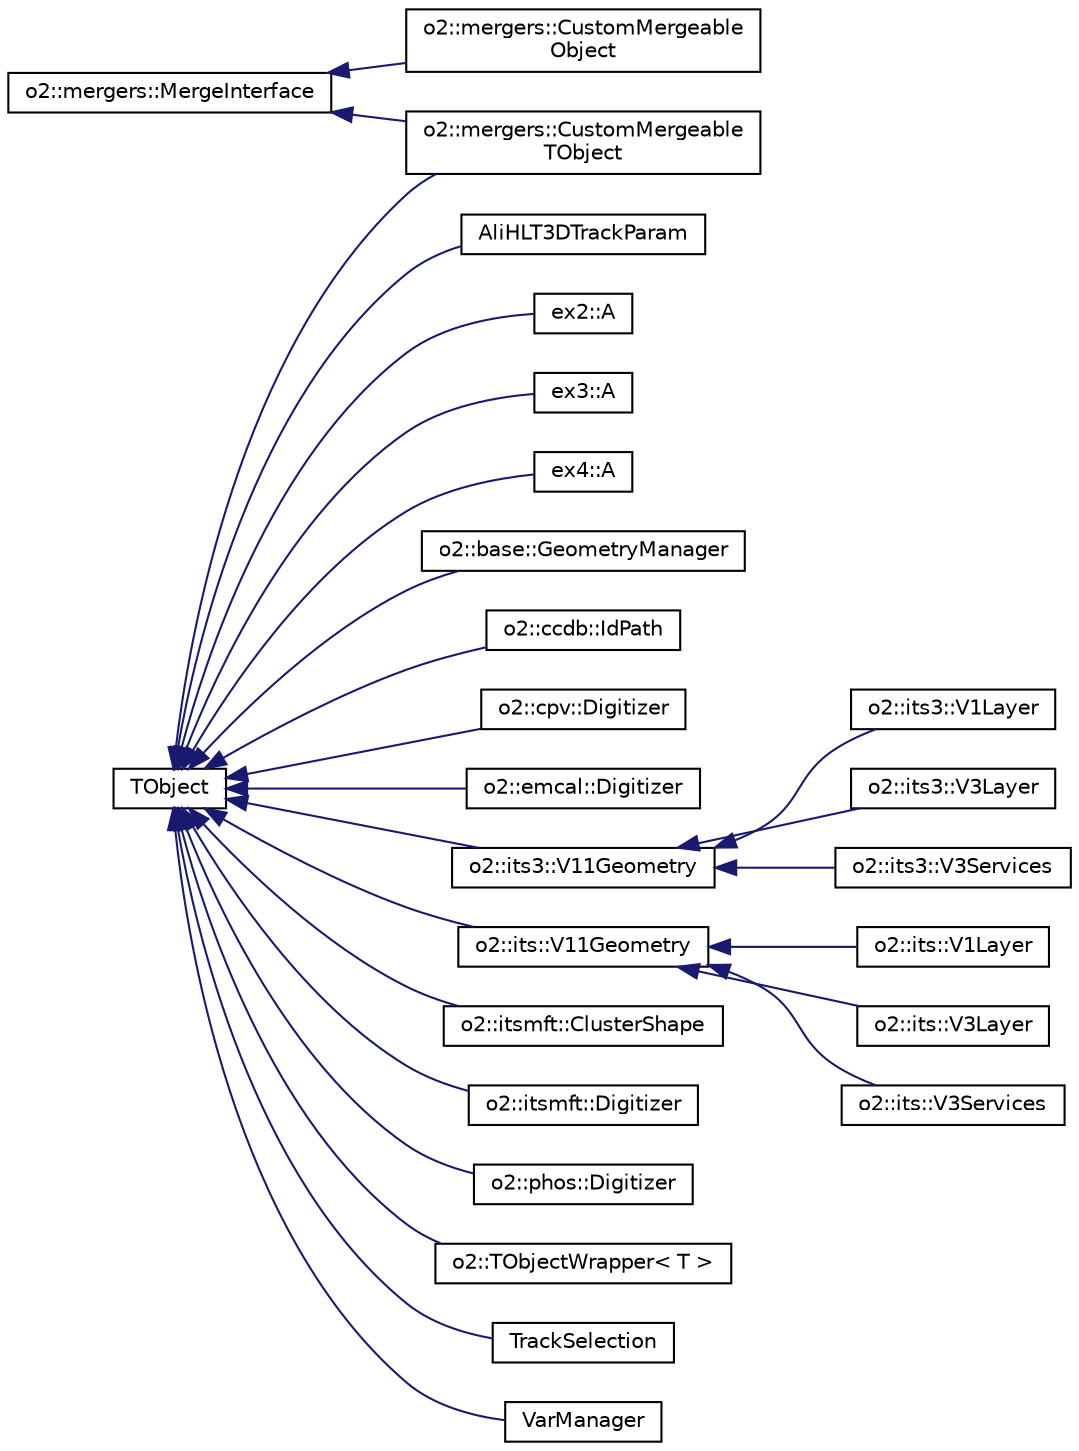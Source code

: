 digraph "Graphical Class Hierarchy"
{
 // INTERACTIVE_SVG=YES
  bgcolor="transparent";
  edge [fontname="Helvetica",fontsize="10",labelfontname="Helvetica",labelfontsize="10"];
  node [fontname="Helvetica",fontsize="10",shape=record];
  rankdir="LR";
  Node960 [label="o2::mergers::MergeInterface",height=0.2,width=0.4,color="black",URL="$d6/d00/classo2_1_1mergers_1_1MergeInterface.html",tooltip="An interface which allows to merge custom objects. "];
  Node960 -> Node961 [dir="back",color="midnightblue",fontsize="10",style="solid",fontname="Helvetica"];
  Node961 [label="o2::mergers::CustomMergeable\lObject",height=0.2,width=0.4,color="black",URL="$d8/ddf/classo2_1_1mergers_1_1CustomMergeableObject.html"];
  Node960 -> Node19 [dir="back",color="midnightblue",fontsize="10",style="solid",fontname="Helvetica"];
  Node19 [label="o2::mergers::CustomMergeable\lTObject",height=0.2,width=0.4,color="black",URL="$dc/dcc/classo2_1_1mergers_1_1CustomMergeableTObject.html"];
  Node0 [label="TObject",height=0.2,width=0.4,color="black",URL="$d5/d0f/classTObject.html"];
  Node0 -> Node1 [dir="back",color="midnightblue",fontsize="10",style="solid",fontname="Helvetica"];
  Node1 [label="AliHLT3DTrackParam",height=0.2,width=0.4,color="black",URL="$d1/d57/classAliHLT3DTrackParam.html"];
  Node0 -> Node2 [dir="back",color="midnightblue",fontsize="10",style="solid",fontname="Helvetica"];
  Node2 [label="ex2::A",height=0.2,width=0.4,color="black",URL="$de/d1a/classex2_1_1A.html"];
  Node0 -> Node3 [dir="back",color="midnightblue",fontsize="10",style="solid",fontname="Helvetica"];
  Node3 [label="ex3::A",height=0.2,width=0.4,color="black",URL="$dc/d3f/classex3_1_1A.html"];
  Node0 -> Node4 [dir="back",color="midnightblue",fontsize="10",style="solid",fontname="Helvetica"];
  Node4 [label="ex4::A",height=0.2,width=0.4,color="black",URL="$d8/db3/classex4_1_1A.html"];
  Node0 -> Node5 [dir="back",color="midnightblue",fontsize="10",style="solid",fontname="Helvetica"];
  Node5 [label="o2::base::GeometryManager",height=0.2,width=0.4,color="black",URL="$d0/d20/classo2_1_1base_1_1GeometryManager.html"];
  Node0 -> Node6 [dir="back",color="midnightblue",fontsize="10",style="solid",fontname="Helvetica"];
  Node6 [label="o2::ccdb::IdPath",height=0.2,width=0.4,color="black",URL="$d5/dd3/classo2_1_1ccdb_1_1IdPath.html"];
  Node0 -> Node7 [dir="back",color="midnightblue",fontsize="10",style="solid",fontname="Helvetica"];
  Node7 [label="o2::cpv::Digitizer",height=0.2,width=0.4,color="black",URL="$d2/d76/classo2_1_1cpv_1_1Digitizer.html"];
  Node0 -> Node8 [dir="back",color="midnightblue",fontsize="10",style="solid",fontname="Helvetica"];
  Node8 [label="o2::emcal::Digitizer",height=0.2,width=0.4,color="black",URL="$d6/d7e/classo2_1_1emcal_1_1Digitizer.html",tooltip="EMCAL FEE digitizer. "];
  Node0 -> Node9 [dir="back",color="midnightblue",fontsize="10",style="solid",fontname="Helvetica"];
  Node9 [label="o2::its3::V11Geometry",height=0.2,width=0.4,color="black",URL="$d6/d50/classo2_1_1its3_1_1V11Geometry.html"];
  Node9 -> Node10 [dir="back",color="midnightblue",fontsize="10",style="solid",fontname="Helvetica"];
  Node10 [label="o2::its3::V1Layer",height=0.2,width=0.4,color="black",URL="$d8/d38/classo2_1_1its3_1_1V1Layer.html"];
  Node9 -> Node11 [dir="back",color="midnightblue",fontsize="10",style="solid",fontname="Helvetica"];
  Node11 [label="o2::its3::V3Layer",height=0.2,width=0.4,color="black",URL="$d6/db7/classo2_1_1its3_1_1V3Layer.html"];
  Node9 -> Node12 [dir="back",color="midnightblue",fontsize="10",style="solid",fontname="Helvetica"];
  Node12 [label="o2::its3::V3Services",height=0.2,width=0.4,color="black",URL="$d1/dfd/classo2_1_1its3_1_1V3Services.html",tooltip="This class defines the Geometry for the Services of the ITS Upgrade using TGeo. "];
  Node0 -> Node13 [dir="back",color="midnightblue",fontsize="10",style="solid",fontname="Helvetica"];
  Node13 [label="o2::its::V11Geometry",height=0.2,width=0.4,color="black",URL="$d3/d6b/classo2_1_1its_1_1V11Geometry.html"];
  Node13 -> Node14 [dir="back",color="midnightblue",fontsize="10",style="solid",fontname="Helvetica"];
  Node14 [label="o2::its::V1Layer",height=0.2,width=0.4,color="black",URL="$d7/d2d/classo2_1_1its_1_1V1Layer.html"];
  Node13 -> Node15 [dir="back",color="midnightblue",fontsize="10",style="solid",fontname="Helvetica"];
  Node15 [label="o2::its::V3Layer",height=0.2,width=0.4,color="black",URL="$d8/d07/classo2_1_1its_1_1V3Layer.html"];
  Node13 -> Node16 [dir="back",color="midnightblue",fontsize="10",style="solid",fontname="Helvetica"];
  Node16 [label="o2::its::V3Services",height=0.2,width=0.4,color="black",URL="$de/d18/classo2_1_1its_1_1V3Services.html",tooltip="This class defines the Geometry for the Services of the ITS Upgrade using TGeo. "];
  Node0 -> Node17 [dir="back",color="midnightblue",fontsize="10",style="solid",fontname="Helvetica"];
  Node17 [label="o2::itsmft::ClusterShape",height=0.2,width=0.4,color="black",URL="$d9/dc7/classo2_1_1itsmft_1_1ClusterShape.html"];
  Node0 -> Node18 [dir="back",color="midnightblue",fontsize="10",style="solid",fontname="Helvetica"];
  Node18 [label="o2::itsmft::Digitizer",height=0.2,width=0.4,color="black",URL="$d0/d77/classo2_1_1itsmft_1_1Digitizer.html"];
  Node0 -> Node19 [dir="back",color="midnightblue",fontsize="10",style="solid",fontname="Helvetica"];
  Node0 -> Node20 [dir="back",color="midnightblue",fontsize="10",style="solid",fontname="Helvetica"];
  Node20 [label="o2::phos::Digitizer",height=0.2,width=0.4,color="black",URL="$db/d73/classo2_1_1phos_1_1Digitizer.html"];
  Node0 -> Node21 [dir="back",color="midnightblue",fontsize="10",style="solid",fontname="Helvetica"];
  Node21 [label="o2::TObjectWrapper\< T \>",height=0.2,width=0.4,color="black",URL="$d7/d2d/classo2_1_1TObjectWrapper.html"];
  Node0 -> Node22 [dir="back",color="midnightblue",fontsize="10",style="solid",fontname="Helvetica"];
  Node22 [label="TrackSelection",height=0.2,width=0.4,color="black",URL="$d7/d2d/classTrackSelection.html"];
  Node0 -> Node23 [dir="back",color="midnightblue",fontsize="10",style="solid",fontname="Helvetica"];
  Node23 [label="VarManager",height=0.2,width=0.4,color="black",URL="$df/d00/classVarManager.html"];
}
